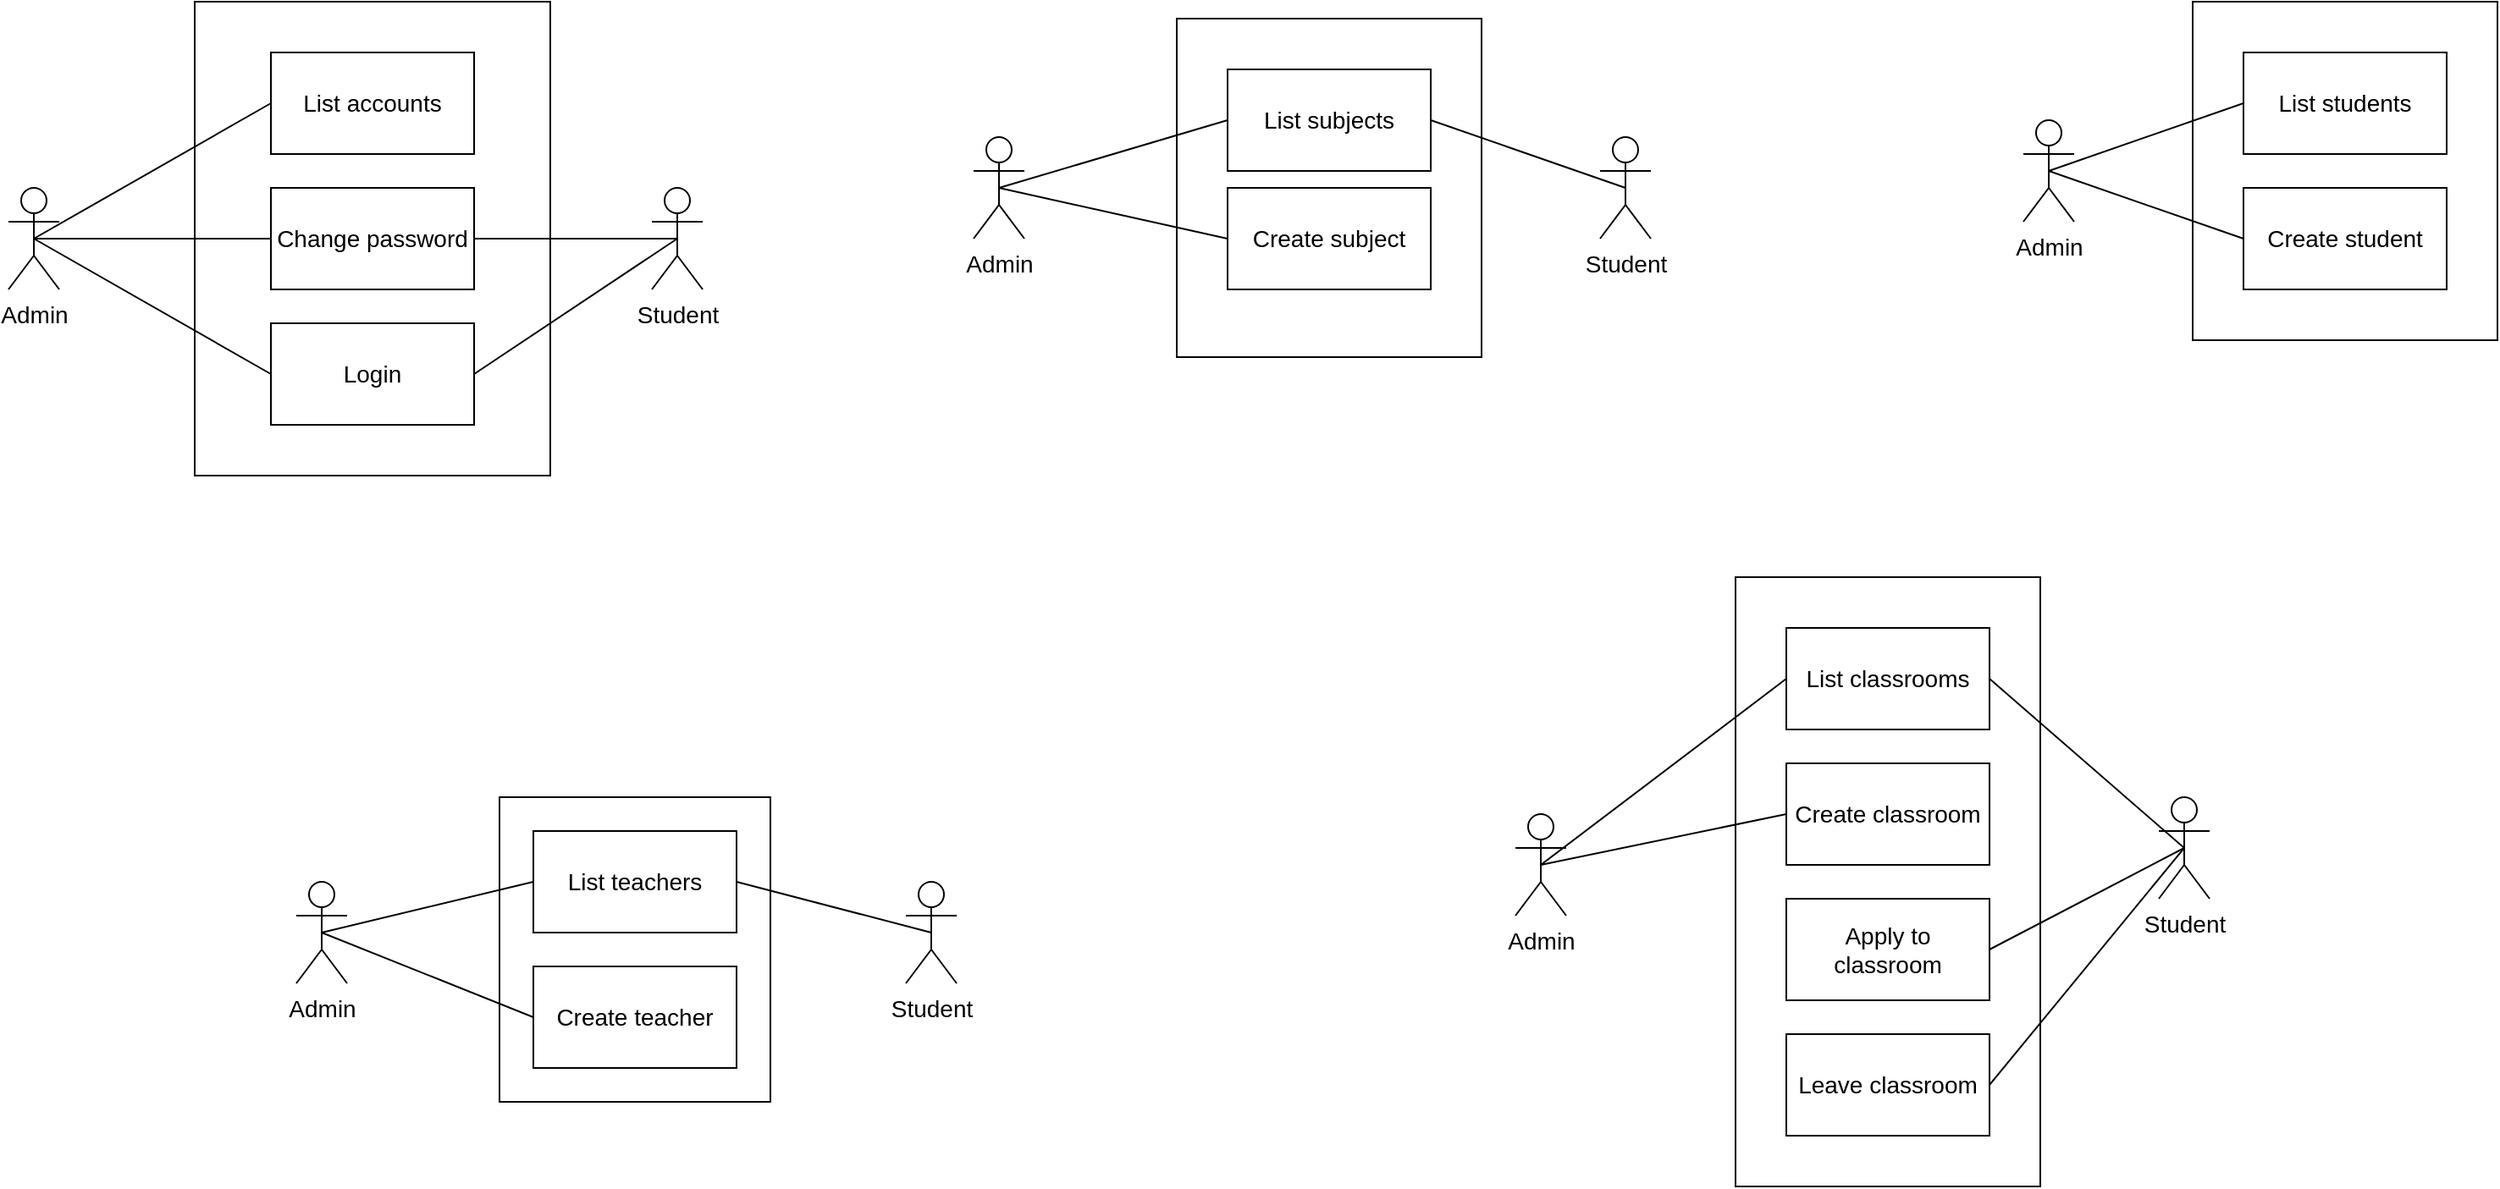 <mxfile version="15.8.7" type="device" pages="2"><diagram id="AH7w5Aq96p9cUGyIJfoF" name="Usecase"><mxGraphModel dx="1117" dy="1859" grid="1" gridSize="10" guides="1" tooltips="1" connect="1" arrows="1" fold="1" page="1" pageScale="1" pageWidth="850" pageHeight="1100" math="0" shadow="0"><root><mxCell id="0"/><mxCell id="1" parent="0"/><mxCell id="RSIi7MZD5T0gRCCUXKB8-35" value="" style="rounded=0;whiteSpace=wrap;html=1;fontSize=14;" parent="1" vertex="1"><mxGeometry x="1040" y="190" width="180" height="360" as="geometry"/></mxCell><mxCell id="RSIi7MZD5T0gRCCUXKB8-28" value="" style="rounded=0;whiteSpace=wrap;html=1;fontSize=14;" parent="1" vertex="1"><mxGeometry x="1310" y="-150" width="180" height="200" as="geometry"/></mxCell><mxCell id="RSIi7MZD5T0gRCCUXKB8-18" value="" style="rounded=0;whiteSpace=wrap;html=1;fontSize=14;" parent="1" vertex="1"><mxGeometry x="310" y="320" width="160" height="180" as="geometry"/></mxCell><mxCell id="RSIi7MZD5T0gRCCUXKB8-16" value="" style="rounded=0;whiteSpace=wrap;html=1;fontSize=14;" parent="1" vertex="1"><mxGeometry x="130" y="-150" width="210" height="280" as="geometry"/></mxCell><mxCell id="RSIi7MZD5T0gRCCUXKB8-8" value="" style="rounded=0;whiteSpace=wrap;html=1;fontSize=14;" parent="1" vertex="1"><mxGeometry x="710" y="-140" width="180" height="200" as="geometry"/></mxCell><mxCell id="EGFN7egGPJY34ub4a-sf-1" value="Login" style="rounded=0;whiteSpace=wrap;html=1;fontSize=14;" parent="1" vertex="1"><mxGeometry x="175" y="40" width="120" height="60" as="geometry"/></mxCell><mxCell id="EGFN7egGPJY34ub4a-sf-15" style="edgeStyle=none;rounded=0;orthogonalLoop=1;jettySize=auto;html=1;exitX=0.5;exitY=0.5;exitDx=0;exitDy=0;exitPerimeter=0;entryX=0;entryY=0.5;entryDx=0;entryDy=0;endArrow=none;endFill=0;fontSize=14;" parent="1" source="EGFN7egGPJY34ub4a-sf-2" target="EGFN7egGPJY34ub4a-sf-14" edge="1"><mxGeometry relative="1" as="geometry"/></mxCell><mxCell id="RSIi7MZD5T0gRCCUXKB8-3" style="edgeStyle=none;rounded=0;orthogonalLoop=1;jettySize=auto;html=1;exitX=0.5;exitY=0.5;exitDx=0;exitDy=0;exitPerimeter=0;entryX=0;entryY=0.5;entryDx=0;entryDy=0;endArrow=none;endFill=0;fontSize=14;" parent="1" source="EGFN7egGPJY34ub4a-sf-2" target="RSIi7MZD5T0gRCCUXKB8-1" edge="1"><mxGeometry relative="1" as="geometry"/></mxCell><mxCell id="EGFN7egGPJY34ub4a-sf-2" value="Admin" style="shape=umlActor;verticalLabelPosition=bottom;verticalAlign=top;html=1;outlineConnect=0;fontSize=14;" parent="1" vertex="1"><mxGeometry x="590" y="-70" width="30" height="60" as="geometry"/></mxCell><mxCell id="EGFN7egGPJY34ub4a-sf-6" style="edgeStyle=none;rounded=0;orthogonalLoop=1;jettySize=auto;html=1;exitX=0.5;exitY=0.5;exitDx=0;exitDy=0;exitPerimeter=0;entryX=1;entryY=0.5;entryDx=0;entryDy=0;endArrow=none;endFill=0;fontSize=14;" parent="1" source="EGFN7egGPJY34ub4a-sf-3" target="EGFN7egGPJY34ub4a-sf-1" edge="1"><mxGeometry relative="1" as="geometry"/></mxCell><mxCell id="RSIi7MZD5T0gRCCUXKB8-7" style="edgeStyle=none;rounded=0;orthogonalLoop=1;jettySize=auto;html=1;exitX=0.5;exitY=0.5;exitDx=0;exitDy=0;exitPerimeter=0;entryX=1;entryY=0.5;entryDx=0;entryDy=0;endArrow=none;endFill=0;fontSize=14;" parent="1" source="EGFN7egGPJY34ub4a-sf-3" target="RSIi7MZD5T0gRCCUXKB8-5" edge="1"><mxGeometry relative="1" as="geometry"/></mxCell><mxCell id="EGFN7egGPJY34ub4a-sf-3" value="Student" style="shape=umlActor;verticalLabelPosition=bottom;verticalAlign=top;html=1;outlineConnect=0;fontSize=14;" parent="1" vertex="1"><mxGeometry x="400" y="-40" width="30" height="60" as="geometry"/></mxCell><mxCell id="RSIi7MZD5T0gRCCUXKB8-43" style="edgeStyle=none;rounded=0;orthogonalLoop=1;jettySize=auto;html=1;exitX=1;exitY=0.5;exitDx=0;exitDy=0;entryX=0.5;entryY=0.5;entryDx=0;entryDy=0;entryPerimeter=0;endArrow=none;endFill=0;fontSize=14;" parent="1" source="EGFN7egGPJY34ub4a-sf-9" target="RSIi7MZD5T0gRCCUXKB8-41" edge="1"><mxGeometry relative="1" as="geometry"/></mxCell><mxCell id="EGFN7egGPJY34ub4a-sf-9" value="Apply to classroom" style="rounded=0;whiteSpace=wrap;html=1;fontSize=14;" parent="1" vertex="1"><mxGeometry x="1070" y="380" width="120" height="60" as="geometry"/></mxCell><mxCell id="EGFN7egGPJY34ub4a-sf-12" value="List accounts" style="rounded=0;whiteSpace=wrap;html=1;fontSize=14;" parent="1" vertex="1"><mxGeometry x="175" y="-120" width="120" height="60" as="geometry"/></mxCell><mxCell id="EGFN7egGPJY34ub4a-sf-14" value="List subjects" style="rounded=0;whiteSpace=wrap;html=1;fontSize=14;" parent="1" vertex="1"><mxGeometry x="740" y="-110" width="120" height="60" as="geometry"/></mxCell><mxCell id="RSIi7MZD5T0gRCCUXKB8-44" style="edgeStyle=none;rounded=0;orthogonalLoop=1;jettySize=auto;html=1;exitX=1;exitY=0.5;exitDx=0;exitDy=0;endArrow=none;endFill=0;entryX=0.5;entryY=0.5;entryDx=0;entryDy=0;entryPerimeter=0;fontSize=14;" parent="1" source="EGFN7egGPJY34ub4a-sf-23" target="RSIi7MZD5T0gRCCUXKB8-41" edge="1"><mxGeometry relative="1" as="geometry"><mxPoint x="1280" y="380" as="targetPoint"/></mxGeometry></mxCell><mxCell id="EGFN7egGPJY34ub4a-sf-23" value="Leave classroom" style="rounded=0;whiteSpace=wrap;html=1;fontSize=14;" parent="1" vertex="1"><mxGeometry x="1070" y="460" width="120" height="60" as="geometry"/></mxCell><mxCell id="-o_s57AqPUKPqCdfIMqW-1" value="List students" style="rounded=0;whiteSpace=wrap;html=1;fontSize=14;" parent="1" vertex="1"><mxGeometry x="1340" y="-120" width="120" height="60" as="geometry"/></mxCell><mxCell id="RSIi7MZD5T0gRCCUXKB8-25" style="edgeStyle=none;rounded=0;orthogonalLoop=1;jettySize=auto;html=1;exitX=1;exitY=0.5;exitDx=0;exitDy=0;entryX=0.5;entryY=0.5;entryDx=0;entryDy=0;entryPerimeter=0;endArrow=none;endFill=0;fontSize=14;" parent="1" source="-o_s57AqPUKPqCdfIMqW-2" target="RSIi7MZD5T0gRCCUXKB8-24" edge="1"><mxGeometry relative="1" as="geometry"/></mxCell><mxCell id="-o_s57AqPUKPqCdfIMqW-2" value="List teachers" style="rounded=0;whiteSpace=wrap;html=1;fontSize=14;" parent="1" vertex="1"><mxGeometry x="330" y="340" width="120" height="60" as="geometry"/></mxCell><mxCell id="RSIi7MZD5T0gRCCUXKB8-1" value="Create subject" style="rounded=0;whiteSpace=wrap;html=1;fontSize=14;" parent="1" vertex="1"><mxGeometry x="740" y="-40" width="120" height="60" as="geometry"/></mxCell><mxCell id="RSIi7MZD5T0gRCCUXKB8-5" value="Change password" style="rounded=0;whiteSpace=wrap;html=1;fontSize=14;" parent="1" vertex="1"><mxGeometry x="175" y="-40" width="120" height="60" as="geometry"/></mxCell><mxCell id="RSIi7MZD5T0gRCCUXKB8-10" style="edgeStyle=none;rounded=0;orthogonalLoop=1;jettySize=auto;html=1;exitX=0.5;exitY=0.5;exitDx=0;exitDy=0;exitPerimeter=0;entryX=1;entryY=0.5;entryDx=0;entryDy=0;endArrow=none;endFill=0;fontSize=14;" parent="1" source="RSIi7MZD5T0gRCCUXKB8-9" target="EGFN7egGPJY34ub4a-sf-14" edge="1"><mxGeometry relative="1" as="geometry"/></mxCell><mxCell id="RSIi7MZD5T0gRCCUXKB8-9" value="Student" style="shape=umlActor;verticalLabelPosition=bottom;verticalAlign=top;html=1;outlineConnect=0;fontSize=14;" parent="1" vertex="1"><mxGeometry x="960" y="-70" width="30" height="60" as="geometry"/></mxCell><mxCell id="RSIi7MZD5T0gRCCUXKB8-12" style="edgeStyle=none;rounded=0;orthogonalLoop=1;jettySize=auto;html=1;exitX=0.5;exitY=0.5;exitDx=0;exitDy=0;exitPerimeter=0;entryX=0;entryY=0.5;entryDx=0;entryDy=0;endArrow=none;endFill=0;fontSize=14;" parent="1" source="RSIi7MZD5T0gRCCUXKB8-11" target="EGFN7egGPJY34ub4a-sf-12" edge="1"><mxGeometry relative="1" as="geometry"/></mxCell><mxCell id="RSIi7MZD5T0gRCCUXKB8-14" style="edgeStyle=none;rounded=0;orthogonalLoop=1;jettySize=auto;html=1;exitX=0.5;exitY=0.5;exitDx=0;exitDy=0;exitPerimeter=0;entryX=0;entryY=0.5;entryDx=0;entryDy=0;endArrow=none;endFill=0;fontSize=14;" parent="1" source="RSIi7MZD5T0gRCCUXKB8-11" target="RSIi7MZD5T0gRCCUXKB8-5" edge="1"><mxGeometry relative="1" as="geometry"/></mxCell><mxCell id="RSIi7MZD5T0gRCCUXKB8-15" style="edgeStyle=none;rounded=0;orthogonalLoop=1;jettySize=auto;html=1;exitX=0.5;exitY=0.5;exitDx=0;exitDy=0;exitPerimeter=0;entryX=0;entryY=0.5;entryDx=0;entryDy=0;endArrow=none;endFill=0;fontSize=14;" parent="1" source="RSIi7MZD5T0gRCCUXKB8-11" target="EGFN7egGPJY34ub4a-sf-1" edge="1"><mxGeometry relative="1" as="geometry"/></mxCell><mxCell id="RSIi7MZD5T0gRCCUXKB8-11" value="Admin" style="shape=umlActor;verticalLabelPosition=bottom;verticalAlign=top;html=1;outlineConnect=0;fontSize=14;" parent="1" vertex="1"><mxGeometry x="20" y="-40" width="30" height="60" as="geometry"/></mxCell><mxCell id="RSIi7MZD5T0gRCCUXKB8-17" value="Create teacher" style="rounded=0;whiteSpace=wrap;html=1;fontSize=14;" parent="1" vertex="1"><mxGeometry x="330" y="420" width="120" height="60" as="geometry"/></mxCell><mxCell id="RSIi7MZD5T0gRCCUXKB8-20" style="edgeStyle=none;rounded=0;orthogonalLoop=1;jettySize=auto;html=1;exitX=0.5;exitY=0.5;exitDx=0;exitDy=0;exitPerimeter=0;entryX=0;entryY=0.5;entryDx=0;entryDy=0;endArrow=none;endFill=0;fontSize=14;" parent="1" source="RSIi7MZD5T0gRCCUXKB8-19" target="-o_s57AqPUKPqCdfIMqW-2" edge="1"><mxGeometry relative="1" as="geometry"/></mxCell><mxCell id="RSIi7MZD5T0gRCCUXKB8-21" style="edgeStyle=none;rounded=0;orthogonalLoop=1;jettySize=auto;html=1;exitX=0.5;exitY=0.5;exitDx=0;exitDy=0;exitPerimeter=0;entryX=0;entryY=0.5;entryDx=0;entryDy=0;endArrow=none;endFill=0;fontSize=14;" parent="1" source="RSIi7MZD5T0gRCCUXKB8-19" target="RSIi7MZD5T0gRCCUXKB8-17" edge="1"><mxGeometry relative="1" as="geometry"/></mxCell><mxCell id="RSIi7MZD5T0gRCCUXKB8-19" value="Admin" style="shape=umlActor;verticalLabelPosition=bottom;verticalAlign=top;html=1;outlineConnect=0;fontSize=14;" parent="1" vertex="1"><mxGeometry x="190" y="370" width="30" height="60" as="geometry"/></mxCell><mxCell id="RSIi7MZD5T0gRCCUXKB8-24" value="Student" style="shape=umlActor;verticalLabelPosition=bottom;verticalAlign=top;html=1;outlineConnect=0;fontSize=14;" parent="1" vertex="1"><mxGeometry x="550" y="370" width="30" height="60" as="geometry"/></mxCell><mxCell id="RSIi7MZD5T0gRCCUXKB8-26" value="Create student" style="rounded=0;whiteSpace=wrap;html=1;fontSize=14;" parent="1" vertex="1"><mxGeometry x="1340" y="-40" width="120" height="60" as="geometry"/></mxCell><mxCell id="RSIi7MZD5T0gRCCUXKB8-31" style="edgeStyle=none;rounded=0;orthogonalLoop=1;jettySize=auto;html=1;exitX=0.5;exitY=0.5;exitDx=0;exitDy=0;exitPerimeter=0;entryX=0;entryY=0.5;entryDx=0;entryDy=0;endArrow=none;endFill=0;fontSize=14;" parent="1" source="RSIi7MZD5T0gRCCUXKB8-29" target="-o_s57AqPUKPqCdfIMqW-1" edge="1"><mxGeometry relative="1" as="geometry"/></mxCell><mxCell id="RSIi7MZD5T0gRCCUXKB8-32" style="edgeStyle=none;rounded=0;orthogonalLoop=1;jettySize=auto;html=1;exitX=0.5;exitY=0.5;exitDx=0;exitDy=0;exitPerimeter=0;entryX=0;entryY=0.5;entryDx=0;entryDy=0;endArrow=none;endFill=0;fontSize=14;" parent="1" source="RSIi7MZD5T0gRCCUXKB8-29" target="RSIi7MZD5T0gRCCUXKB8-26" edge="1"><mxGeometry relative="1" as="geometry"/></mxCell><mxCell id="RSIi7MZD5T0gRCCUXKB8-29" value="Admin" style="shape=umlActor;verticalLabelPosition=bottom;verticalAlign=top;html=1;outlineConnect=0;fontSize=14;" parent="1" vertex="1"><mxGeometry x="1210" y="-80" width="30" height="60" as="geometry"/></mxCell><mxCell id="RSIi7MZD5T0gRCCUXKB8-42" style="edgeStyle=none;rounded=0;orthogonalLoop=1;jettySize=auto;html=1;exitX=1;exitY=0.5;exitDx=0;exitDy=0;entryX=0.5;entryY=0.5;entryDx=0;entryDy=0;entryPerimeter=0;endArrow=none;endFill=0;fontSize=14;" parent="1" source="RSIi7MZD5T0gRCCUXKB8-33" target="RSIi7MZD5T0gRCCUXKB8-41" edge="1"><mxGeometry relative="1" as="geometry"/></mxCell><mxCell id="RSIi7MZD5T0gRCCUXKB8-33" value="List classrooms" style="rounded=0;whiteSpace=wrap;html=1;fontSize=14;" parent="1" vertex="1"><mxGeometry x="1070" y="220" width="120" height="60" as="geometry"/></mxCell><mxCell id="RSIi7MZD5T0gRCCUXKB8-34" value="Create classroom" style="rounded=0;whiteSpace=wrap;html=1;fontSize=14;" parent="1" vertex="1"><mxGeometry x="1070" y="300" width="120" height="60" as="geometry"/></mxCell><mxCell id="RSIi7MZD5T0gRCCUXKB8-37" style="edgeStyle=none;rounded=0;orthogonalLoop=1;jettySize=auto;html=1;exitX=0.5;exitY=0.5;exitDx=0;exitDy=0;exitPerimeter=0;entryX=0;entryY=0.5;entryDx=0;entryDy=0;endArrow=none;endFill=0;fontSize=14;" parent="1" source="RSIi7MZD5T0gRCCUXKB8-36" target="RSIi7MZD5T0gRCCUXKB8-33" edge="1"><mxGeometry relative="1" as="geometry"/></mxCell><mxCell id="RSIi7MZD5T0gRCCUXKB8-38" style="edgeStyle=none;rounded=0;orthogonalLoop=1;jettySize=auto;html=1;exitX=0.5;exitY=0.5;exitDx=0;exitDy=0;exitPerimeter=0;entryX=0;entryY=0.5;entryDx=0;entryDy=0;endArrow=none;endFill=0;fontSize=14;" parent="1" source="RSIi7MZD5T0gRCCUXKB8-36" target="RSIi7MZD5T0gRCCUXKB8-34" edge="1"><mxGeometry relative="1" as="geometry"/></mxCell><mxCell id="RSIi7MZD5T0gRCCUXKB8-36" value="Admin" style="shape=umlActor;verticalLabelPosition=bottom;verticalAlign=top;html=1;outlineConnect=0;fontSize=14;" parent="1" vertex="1"><mxGeometry x="910" y="330" width="30" height="60" as="geometry"/></mxCell><mxCell id="RSIi7MZD5T0gRCCUXKB8-41" value="Student" style="shape=umlActor;verticalLabelPosition=bottom;verticalAlign=top;html=1;outlineConnect=0;fontSize=14;" parent="1" vertex="1"><mxGeometry x="1290" y="320" width="30" height="60" as="geometry"/></mxCell></root></mxGraphModel></diagram><diagram id="pPxAb15gJP4YLCrS3JAK" name="ERD"><mxGraphModel dx="782" dy="531" grid="1" gridSize="10" guides="1" tooltips="1" connect="1" arrows="1" fold="1" page="1" pageScale="1" pageWidth="850" pageHeight="1100" math="0" shadow="0"><root><mxCell id="498lmC8vUljL6oUzgPvH-0"/><mxCell id="498lmC8vUljL6oUzgPvH-1" parent="498lmC8vUljL6oUzgPvH-0"/><mxCell id="498lmC8vUljL6oUzgPvH-8" style="edgeStyle=orthogonalEdgeStyle;rounded=0;orthogonalLoop=1;jettySize=auto;html=1;exitX=1;exitY=0.5;exitDx=0;exitDy=0;entryX=0;entryY=0.5;entryDx=0;entryDy=0;endArrow=none;endFill=0;fontSize=14;" parent="498lmC8vUljL6oUzgPvH-1" source="498lmC8vUljL6oUzgPvH-21" target="498lmC8vUljL6oUzgPvH-3" edge="1"><mxGeometry relative="1" as="geometry"/></mxCell><mxCell id="498lmC8vUljL6oUzgPvH-17" style="edgeStyle=orthogonalEdgeStyle;rounded=0;orthogonalLoop=1;jettySize=auto;html=1;entryX=0.5;entryY=0;entryDx=0;entryDy=0;endArrow=none;endFill=0;exitX=0.5;exitY=1;exitDx=0;exitDy=0;fontSize=14;" parent="498lmC8vUljL6oUzgPvH-1" source="498lmC8vUljL6oUzgPvH-23" target="498lmC8vUljL6oUzgPvH-16" edge="1"><mxGeometry relative="1" as="geometry"><mxPoint x="250" y="180" as="sourcePoint"/></mxGeometry></mxCell><mxCell id="498lmC8vUljL6oUzgPvH-24" style="edgeStyle=orthogonalEdgeStyle;rounded=0;orthogonalLoop=1;jettySize=auto;html=1;exitX=0.5;exitY=1;exitDx=0;exitDy=0;entryX=0.5;entryY=0;entryDx=0;entryDy=0;endArrow=none;endFill=0;fontSize=14;" parent="498lmC8vUljL6oUzgPvH-1" source="498lmC8vUljL6oUzgPvH-2" target="498lmC8vUljL6oUzgPvH-23" edge="1"><mxGeometry relative="1" as="geometry"/></mxCell><mxCell id="498lmC8vUljL6oUzgPvH-2" value="Account" style="rounded=0;whiteSpace=wrap;html=1;fontSize=14;" parent="498lmC8vUljL6oUzgPvH-1" vertex="1"><mxGeometry x="200" y="50" width="120" height="60" as="geometry"/></mxCell><mxCell id="498lmC8vUljL6oUzgPvH-11" style="edgeStyle=orthogonalEdgeStyle;rounded=0;orthogonalLoop=1;jettySize=auto;html=1;exitX=0.5;exitY=1;exitDx=0;exitDy=0;entryX=0.5;entryY=0;entryDx=0;entryDy=0;endArrow=ERmany;endFill=0;fontSize=14;" parent="498lmC8vUljL6oUzgPvH-1" source="498lmC8vUljL6oUzgPvH-12" target="498lmC8vUljL6oUzgPvH-4" edge="1"><mxGeometry relative="1" as="geometry"/></mxCell><mxCell id="498lmC8vUljL6oUzgPvH-3" value="Student" style="rounded=0;whiteSpace=wrap;html=1;fontSize=14;" parent="498lmC8vUljL6oUzgPvH-1" vertex="1"><mxGeometry x="480" y="50" width="120" height="60" as="geometry"/></mxCell><mxCell id="498lmC8vUljL6oUzgPvH-4" value="Classroom" style="rounded=0;whiteSpace=wrap;html=1;fontSize=14;" parent="498lmC8vUljL6oUzgPvH-1" vertex="1"><mxGeometry x="480" y="430" width="120" height="60" as="geometry"/></mxCell><mxCell id="498lmC8vUljL6oUzgPvH-10" style="edgeStyle=orthogonalEdgeStyle;rounded=0;orthogonalLoop=1;jettySize=auto;html=1;endArrow=ERmany;endFill=0;entryX=0;entryY=0.5;entryDx=0;entryDy=0;exitX=1;exitY=0.5;exitDx=0;exitDy=0;fontSize=14;" parent="498lmC8vUljL6oUzgPvH-1" source="498lmC8vUljL6oUzgPvH-26" target="498lmC8vUljL6oUzgPvH-4" edge="1"><mxGeometry relative="1" as="geometry"><mxPoint x="380" y="480" as="sourcePoint"/><mxPoint x="460" y="460" as="targetPoint"/></mxGeometry></mxCell><mxCell id="498lmC8vUljL6oUzgPvH-27" style="edgeStyle=orthogonalEdgeStyle;rounded=0;orthogonalLoop=1;jettySize=auto;html=1;exitX=1;exitY=0.5;exitDx=0;exitDy=0;entryX=0;entryY=0.5;entryDx=0;entryDy=0;endArrow=none;endFill=0;fontSize=14;" parent="498lmC8vUljL6oUzgPvH-1" source="498lmC8vUljL6oUzgPvH-6" target="498lmC8vUljL6oUzgPvH-26" edge="1"><mxGeometry relative="1" as="geometry"/></mxCell><mxCell id="498lmC8vUljL6oUzgPvH-6" value="Subject" style="rounded=0;whiteSpace=wrap;html=1;fontSize=14;" parent="498lmC8vUljL6oUzgPvH-1" vertex="1"><mxGeometry x="200" y="430" width="120" height="60" as="geometry"/></mxCell><mxCell id="498lmC8vUljL6oUzgPvH-13" style="edgeStyle=orthogonalEdgeStyle;rounded=0;orthogonalLoop=1;jettySize=auto;html=1;exitX=0.5;exitY=0;exitDx=0;exitDy=0;entryX=0.5;entryY=1;entryDx=0;entryDy=0;endArrow=ERmany;endFill=0;fontSize=14;" parent="498lmC8vUljL6oUzgPvH-1" source="498lmC8vUljL6oUzgPvH-12" target="498lmC8vUljL6oUzgPvH-3" edge="1"><mxGeometry relative="1" as="geometry"/></mxCell><mxCell id="498lmC8vUljL6oUzgPvH-12" value="register" style="rhombus;whiteSpace=wrap;html=1;fontSize=14;" parent="498lmC8vUljL6oUzgPvH-1" vertex="1"><mxGeometry x="500" y="170" width="80" height="80" as="geometry"/></mxCell><mxCell id="498lmC8vUljL6oUzgPvH-18" style="edgeStyle=orthogonalEdgeStyle;rounded=0;orthogonalLoop=1;jettySize=auto;html=1;exitX=1;exitY=0.5;exitDx=0;exitDy=0;entryX=0.25;entryY=0;entryDx=0;entryDy=0;endArrow=ERmany;endFill=0;fontSize=14;" parent="498lmC8vUljL6oUzgPvH-1" source="498lmC8vUljL6oUzgPvH-19" target="498lmC8vUljL6oUzgPvH-4" edge="1"><mxGeometry relative="1" as="geometry"/></mxCell><mxCell id="498lmC8vUljL6oUzgPvH-20" style="edgeStyle=orthogonalEdgeStyle;rounded=0;orthogonalLoop=1;jettySize=auto;html=1;exitX=1;exitY=0.5;exitDx=0;exitDy=0;entryX=0;entryY=0.5;entryDx=0;entryDy=0;endArrow=none;endFill=0;fontSize=14;" parent="498lmC8vUljL6oUzgPvH-1" source="498lmC8vUljL6oUzgPvH-16" target="498lmC8vUljL6oUzgPvH-19" edge="1"><mxGeometry relative="1" as="geometry"/></mxCell><mxCell id="498lmC8vUljL6oUzgPvH-16" value="Teacher" style="rounded=0;whiteSpace=wrap;html=1;fontSize=14;" parent="498lmC8vUljL6oUzgPvH-1" vertex="1"><mxGeometry x="200" y="290" width="120" height="60" as="geometry"/></mxCell><mxCell id="498lmC8vUljL6oUzgPvH-19" value="onboard" style="rhombus;whiteSpace=wrap;html=1;fontSize=14;" parent="498lmC8vUljL6oUzgPvH-1" vertex="1"><mxGeometry x="360" y="280" width="80" height="80" as="geometry"/></mxCell><mxCell id="498lmC8vUljL6oUzgPvH-22" style="edgeStyle=orthogonalEdgeStyle;rounded=0;orthogonalLoop=1;jettySize=auto;html=1;exitX=0;exitY=0.5;exitDx=0;exitDy=0;entryX=1;entryY=0.5;entryDx=0;entryDy=0;endArrow=none;endFill=0;fontSize=14;" parent="498lmC8vUljL6oUzgPvH-1" source="498lmC8vUljL6oUzgPvH-21" target="498lmC8vUljL6oUzgPvH-2" edge="1"><mxGeometry relative="1" as="geometry"/></mxCell><mxCell id="498lmC8vUljL6oUzgPvH-21" value="assign" style="rhombus;whiteSpace=wrap;html=1;fontSize=14;" parent="498lmC8vUljL6oUzgPvH-1" vertex="1"><mxGeometry x="360" y="40" width="80" height="80" as="geometry"/></mxCell><mxCell id="498lmC8vUljL6oUzgPvH-23" value="assign" style="rhombus;whiteSpace=wrap;html=1;fontSize=14;" parent="498lmC8vUljL6oUzgPvH-1" vertex="1"><mxGeometry x="220" y="160" width="80" height="80" as="geometry"/></mxCell><mxCell id="498lmC8vUljL6oUzgPvH-26" value="belong to" style="rhombus;whiteSpace=wrap;html=1;fontSize=14;" parent="498lmC8vUljL6oUzgPvH-1" vertex="1"><mxGeometry x="360" y="420" width="80" height="80" as="geometry"/></mxCell></root></mxGraphModel></diagram></mxfile>